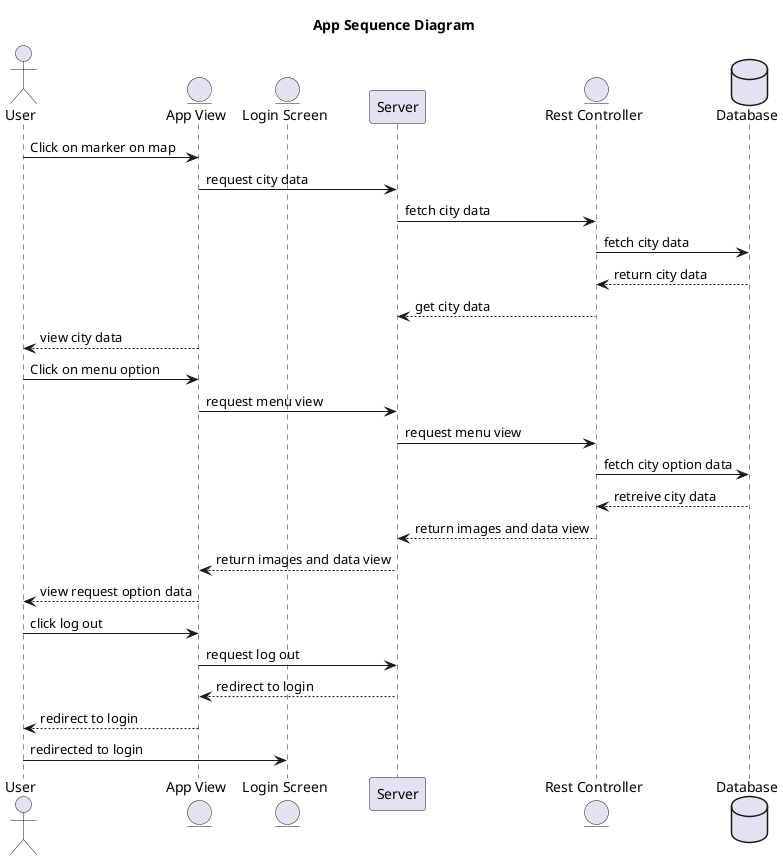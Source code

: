 @startuml "App"

' autonumber

title "App Sequence Diagram"

actor "User" as user


entity "App View" as app
entity "Login Screen" as login
participant "Server" as request
entity "Rest Controller" as rest

database Database as db


user -> app: Click on marker on map
app -> request: request city data
request -> rest: fetch city data
rest -> db: fetch city data
db --> rest: return city data
rest --> request: get city data
app --> user: view city data

user -> app: Click on menu option
app -> request: request menu view
request -> rest: request menu view
rest -> db: fetch city option data
db --> rest: retreive city data
rest --> request: return images and data view
request --> app: return images and data view
app --> user: view request option data

user -> app: click log out
app -> request: request log out
request --> app: redirect to login
app --> user: redirect to login
user -> login: redirected to login
@enduml